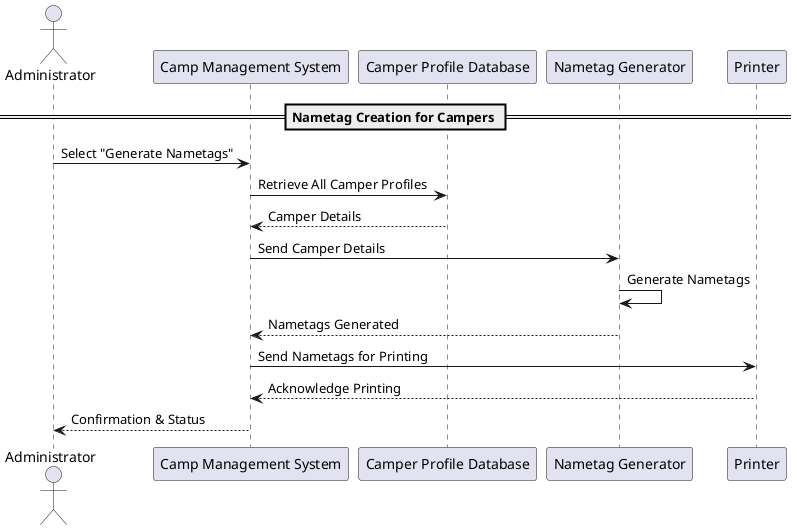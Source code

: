 @startuml
actor Administrator
participant "Camp Management System" as CMS
participant "Camper Profile Database" as CPD
participant "Nametag Generator" as NG
participant "Printer" as P

== Nametag Creation for Campers ==

Administrator -> CMS : Select "Generate Nametags"
CMS -> CPD : Retrieve All Camper Profiles
CPD --> CMS : Camper Details
CMS -> NG : Send Camper Details
NG -> NG : Generate Nametags
NG --> CMS : Nametags Generated
CMS -> P : Send Nametags for Printing
P --> CMS : Acknowledge Printing
CMS --> Administrator : Confirmation & Status

@enduml